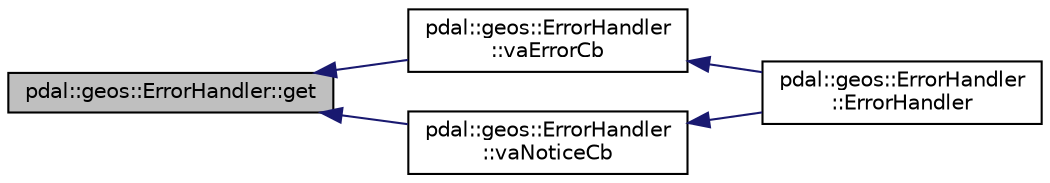 digraph "pdal::geos::ErrorHandler::get"
{
  edge [fontname="Helvetica",fontsize="10",labelfontname="Helvetica",labelfontsize="10"];
  node [fontname="Helvetica",fontsize="10",shape=record];
  rankdir="LR";
  Node1 [label="pdal::geos::ErrorHandler::get",height=0.2,width=0.4,color="black", fillcolor="grey75", style="filled", fontcolor="black"];
  Node1 -> Node2 [dir="back",color="midnightblue",fontsize="10",style="solid",fontname="Helvetica"];
  Node2 [label="pdal::geos::ErrorHandler\l::vaErrorCb",height=0.2,width=0.4,color="black", fillcolor="white", style="filled",URL="$classpdal_1_1geos_1_1ErrorHandler.html#a6750af06600dce4dbd7424e2b52f1cf7"];
  Node2 -> Node3 [dir="back",color="midnightblue",fontsize="10",style="solid",fontname="Helvetica"];
  Node3 [label="pdal::geos::ErrorHandler\l::ErrorHandler",height=0.2,width=0.4,color="black", fillcolor="white", style="filled",URL="$classpdal_1_1geos_1_1ErrorHandler.html#a6317a7a181f6c2793eee6a5935d73507"];
  Node1 -> Node4 [dir="back",color="midnightblue",fontsize="10",style="solid",fontname="Helvetica"];
  Node4 [label="pdal::geos::ErrorHandler\l::vaNoticeCb",height=0.2,width=0.4,color="black", fillcolor="white", style="filled",URL="$classpdal_1_1geos_1_1ErrorHandler.html#ad2b603ddc34d8a888605907d241efc34"];
  Node4 -> Node3 [dir="back",color="midnightblue",fontsize="10",style="solid",fontname="Helvetica"];
}
